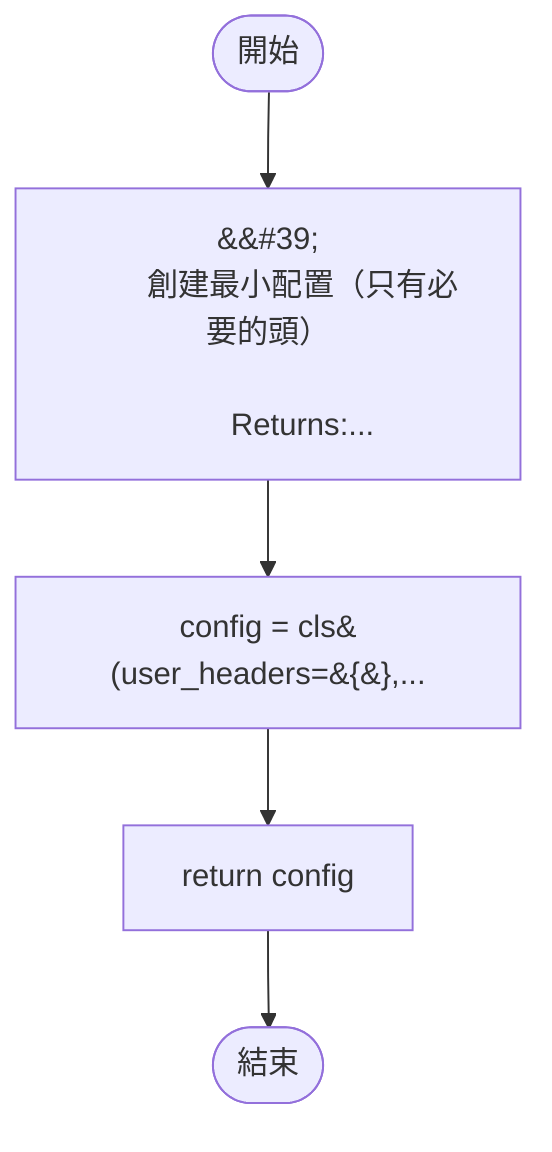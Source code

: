flowchart TB
    n1([開始])
    n2([結束])
    n3[&amp;&#35;39;\n        創建最小配置（只有必要的頭）\n\n        Returns:...]
    n4[config = cls&#40;user_headers=&#123;&#125;,...]
    n5[return config]
    n1 --> n3
    n3 --> n4
    n4 --> n5
    n5 --> n2